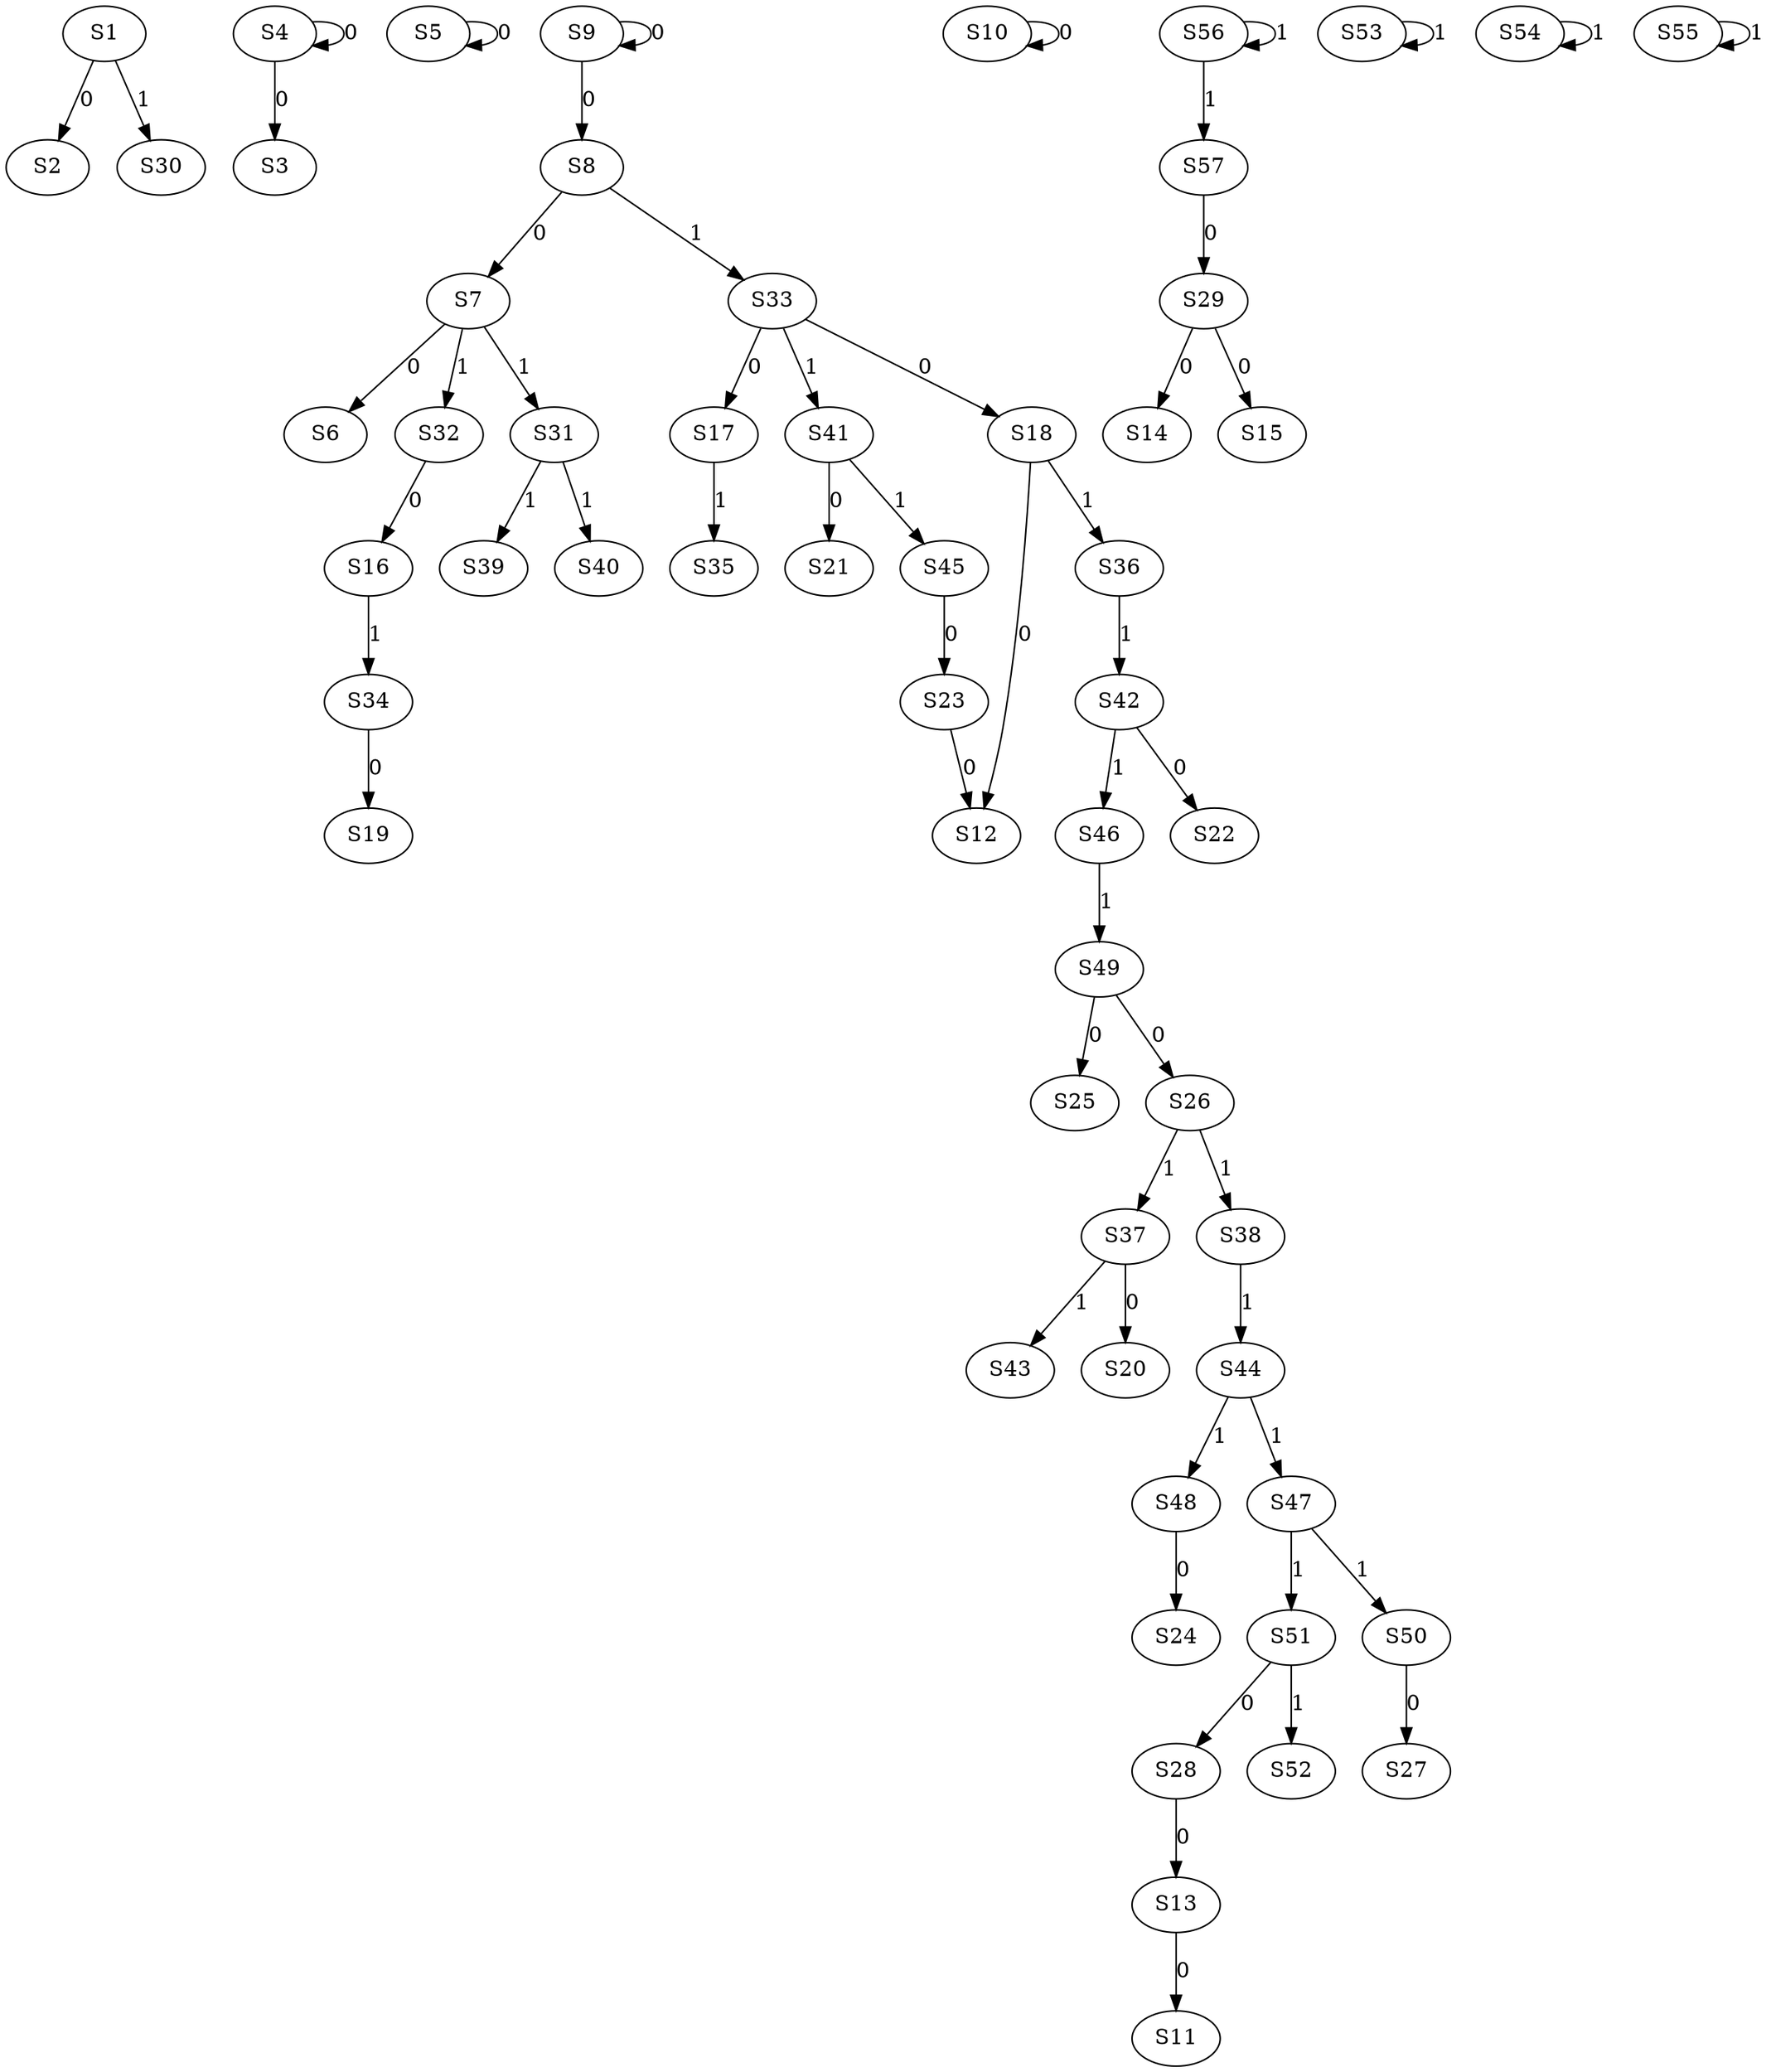 strict digraph {
	S1 -> S2 [ label = 0 ];
	S4 -> S3 [ label = 0 ];
	S4 -> S4 [ label = 0 ];
	S5 -> S5 [ label = 0 ];
	S7 -> S6 [ label = 0 ];
	S8 -> S7 [ label = 0 ];
	S9 -> S8 [ label = 0 ];
	S9 -> S9 [ label = 0 ];
	S10 -> S10 [ label = 0 ];
	S13 -> S11 [ label = 0 ];
	S23 -> S12 [ label = 0 ];
	S28 -> S13 [ label = 0 ];
	S29 -> S14 [ label = 0 ];
	S29 -> S15 [ label = 0 ];
	S32 -> S16 [ label = 0 ];
	S33 -> S17 [ label = 0 ];
	S33 -> S18 [ label = 0 ];
	S34 -> S19 [ label = 0 ];
	S37 -> S20 [ label = 0 ];
	S41 -> S21 [ label = 0 ];
	S42 -> S22 [ label = 0 ];
	S45 -> S23 [ label = 0 ];
	S48 -> S24 [ label = 0 ];
	S49 -> S25 [ label = 0 ];
	S49 -> S26 [ label = 0 ];
	S50 -> S27 [ label = 0 ];
	S51 -> S28 [ label = 0 ];
	S57 -> S29 [ label = 0 ];
	S1 -> S30 [ label = 1 ];
	S7 -> S31 [ label = 1 ];
	S7 -> S32 [ label = 1 ];
	S8 -> S33 [ label = 1 ];
	S16 -> S34 [ label = 1 ];
	S17 -> S35 [ label = 1 ];
	S18 -> S36 [ label = 1 ];
	S26 -> S37 [ label = 1 ];
	S26 -> S38 [ label = 1 ];
	S31 -> S39 [ label = 1 ];
	S31 -> S40 [ label = 1 ];
	S33 -> S41 [ label = 1 ];
	S36 -> S42 [ label = 1 ];
	S37 -> S43 [ label = 1 ];
	S38 -> S44 [ label = 1 ];
	S41 -> S45 [ label = 1 ];
	S42 -> S46 [ label = 1 ];
	S44 -> S47 [ label = 1 ];
	S44 -> S48 [ label = 1 ];
	S46 -> S49 [ label = 1 ];
	S47 -> S50 [ label = 1 ];
	S47 -> S51 [ label = 1 ];
	S51 -> S52 [ label = 1 ];
	S53 -> S53 [ label = 1 ];
	S54 -> S54 [ label = 1 ];
	S55 -> S55 [ label = 1 ];
	S56 -> S56 [ label = 1 ];
	S56 -> S57 [ label = 1 ];
	S18 -> S12 [ label = 0 ];
}